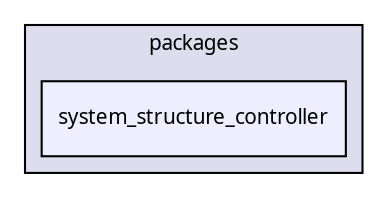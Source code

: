 digraph "packages/system_structure/packages/system_structure_controller/" {
  compound=true
  node [ fontsize="10", fontname="FreeSans.ttf"];
  edge [ labelfontsize="10", labelfontname="FreeSans.ttf"];
  subgraph clusterdir_5ef9c362f63f204f34b2aea1aef0a0fe {
    graph [ bgcolor="#ddddee", pencolor="black", label="packages" fontname="FreeSans.ttf", fontsize="10", URL="dir_5ef9c362f63f204f34b2aea1aef0a0fe.html"]
  dir_5cf561dc41854bf590beb3a93247dff9 [shape=box, label="system_structure_controller", style="filled", fillcolor="#eeeeff", pencolor="black", URL="dir_5cf561dc41854bf590beb3a93247dff9.html"];
  }
}
